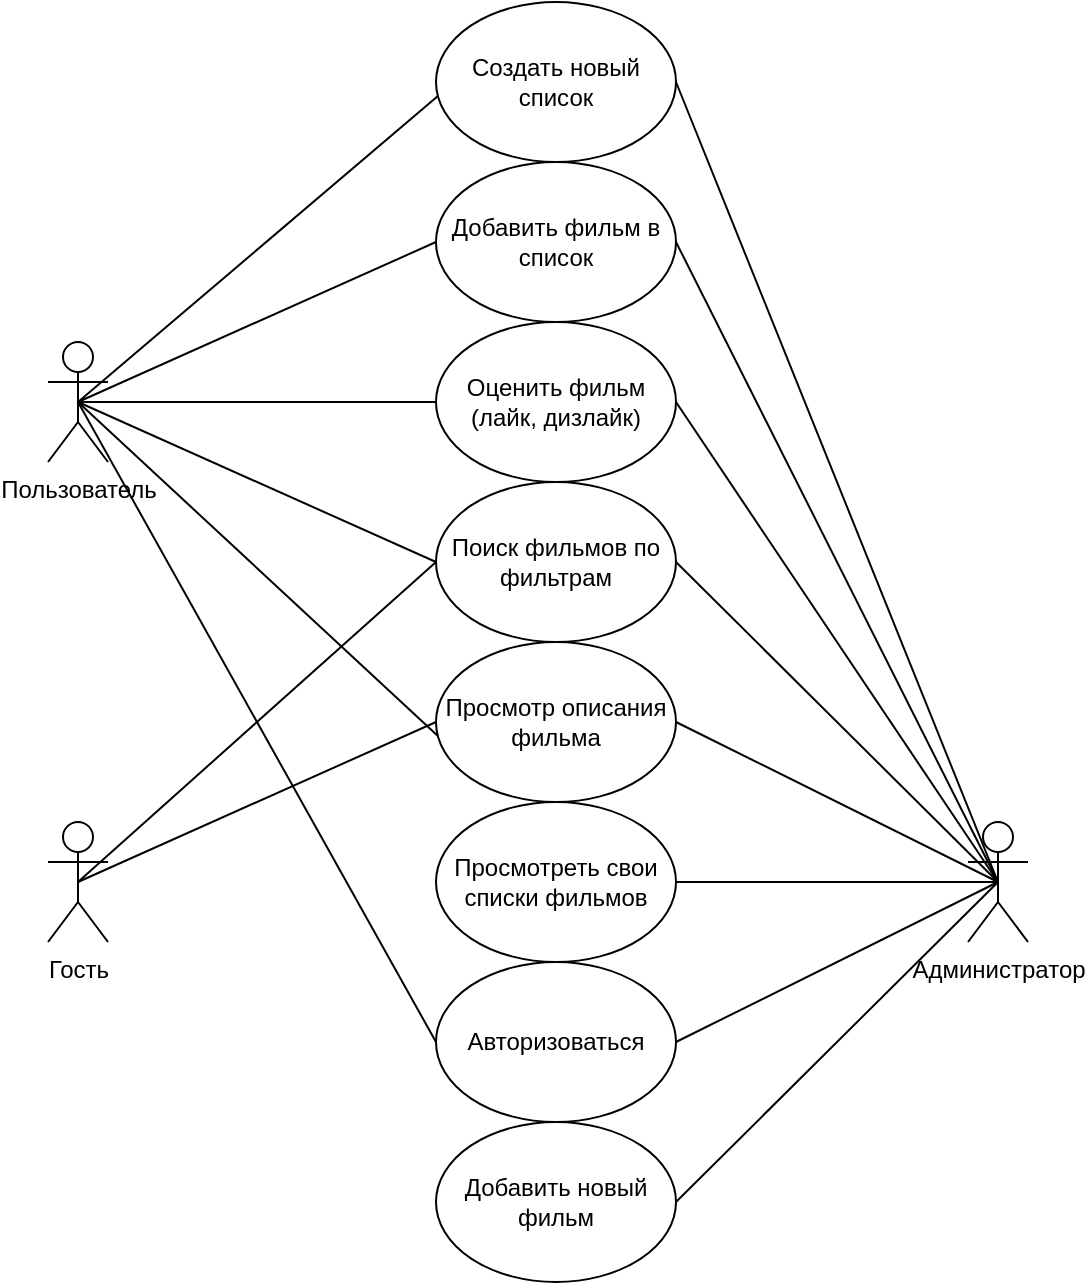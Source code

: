 <mxfile>
    <diagram name="Page-1" id="6Zsny5TVUw_zSJMXooYc">
        <mxGraphModel dx="715" dy="630" grid="1" gridSize="10" guides="1" tooltips="1" connect="1" arrows="1" fold="1" page="1" pageScale="1" pageWidth="827" pageHeight="1169" math="0" shadow="0">
            <root>
                <mxCell id="0"/>
                <mxCell id="1" parent="0"/>
                <mxCell id="3NqDK4qPoDdPuoxclEfX-12" style="rounded=0;orthogonalLoop=1;jettySize=auto;html=1;exitX=0.5;exitY=0.5;exitDx=0;exitDy=0;exitPerimeter=0;entryX=0.008;entryY=0.588;entryDx=0;entryDy=0;entryPerimeter=0;endArrow=none;endFill=0;" parent="1" source="3NqDK4qPoDdPuoxclEfX-1" target="3NqDK4qPoDdPuoxclEfX-5" edge="1">
                    <mxGeometry relative="1" as="geometry"/>
                </mxCell>
                <mxCell id="3NqDK4qPoDdPuoxclEfX-13" style="rounded=0;orthogonalLoop=1;jettySize=auto;html=1;exitX=0.5;exitY=0.5;exitDx=0;exitDy=0;exitPerimeter=0;entryX=0;entryY=0.5;entryDx=0;entryDy=0;endArrow=none;endFill=0;" parent="1" source="3NqDK4qPoDdPuoxclEfX-1" target="3NqDK4qPoDdPuoxclEfX-6" edge="1">
                    <mxGeometry relative="1" as="geometry"/>
                </mxCell>
                <mxCell id="3NqDK4qPoDdPuoxclEfX-14" style="rounded=0;orthogonalLoop=1;jettySize=auto;html=1;exitX=0.5;exitY=0.5;exitDx=0;exitDy=0;exitPerimeter=0;entryX=0;entryY=0.5;entryDx=0;entryDy=0;endArrow=none;endFill=0;" parent="1" source="3NqDK4qPoDdPuoxclEfX-1" target="3NqDK4qPoDdPuoxclEfX-7" edge="1">
                    <mxGeometry relative="1" as="geometry"/>
                </mxCell>
                <mxCell id="3NqDK4qPoDdPuoxclEfX-15" style="rounded=0;orthogonalLoop=1;jettySize=auto;html=1;exitX=0.5;exitY=0.5;exitDx=0;exitDy=0;exitPerimeter=0;entryX=0;entryY=0.5;entryDx=0;entryDy=0;endArrow=none;endFill=0;" parent="1" source="3NqDK4qPoDdPuoxclEfX-1" target="3NqDK4qPoDdPuoxclEfX-8" edge="1">
                    <mxGeometry relative="1" as="geometry"/>
                </mxCell>
                <mxCell id="3NqDK4qPoDdPuoxclEfX-16" style="rounded=0;orthogonalLoop=1;jettySize=auto;html=1;exitX=0.5;exitY=0.5;exitDx=0;exitDy=0;exitPerimeter=0;entryX=0.017;entryY=0.6;entryDx=0;entryDy=0;entryPerimeter=0;endArrow=none;endFill=0;" parent="1" source="3NqDK4qPoDdPuoxclEfX-1" target="3NqDK4qPoDdPuoxclEfX-9" edge="1">
                    <mxGeometry relative="1" as="geometry"/>
                </mxCell>
                <mxCell id="3NqDK4qPoDdPuoxclEfX-31" style="rounded=0;orthogonalLoop=1;jettySize=auto;html=1;exitX=0.5;exitY=0.5;exitDx=0;exitDy=0;exitPerimeter=0;entryX=0;entryY=0.5;entryDx=0;entryDy=0;endArrow=none;endFill=0;" parent="1" source="3NqDK4qPoDdPuoxclEfX-1" target="3NqDK4qPoDdPuoxclEfX-27" edge="1">
                    <mxGeometry relative="1" as="geometry"/>
                </mxCell>
                <mxCell id="3NqDK4qPoDdPuoxclEfX-1" value="Пользователь" style="shape=umlActor;verticalLabelPosition=bottom;verticalAlign=top;html=1;outlineConnect=0;" parent="1" vertex="1">
                    <mxGeometry x="100" y="200" width="30" height="60" as="geometry"/>
                </mxCell>
                <mxCell id="3NqDK4qPoDdPuoxclEfX-22" style="rounded=0;orthogonalLoop=1;jettySize=auto;html=1;exitX=0.5;exitY=0.5;exitDx=0;exitDy=0;exitPerimeter=0;entryX=0;entryY=0.5;entryDx=0;entryDy=0;endArrow=none;endFill=0;" parent="1" source="3NqDK4qPoDdPuoxclEfX-2" target="3NqDK4qPoDdPuoxclEfX-9" edge="1">
                    <mxGeometry relative="1" as="geometry"/>
                </mxCell>
                <mxCell id="3NqDK4qPoDdPuoxclEfX-36" style="rounded=0;orthogonalLoop=1;jettySize=auto;html=1;exitX=0.5;exitY=0.5;exitDx=0;exitDy=0;exitPerimeter=0;entryX=0;entryY=0.5;entryDx=0;entryDy=0;endArrow=none;endFill=0;" parent="1" source="3NqDK4qPoDdPuoxclEfX-2" target="3NqDK4qPoDdPuoxclEfX-8" edge="1">
                    <mxGeometry relative="1" as="geometry"/>
                </mxCell>
                <mxCell id="3NqDK4qPoDdPuoxclEfX-2" value="Гость" style="shape=umlActor;verticalLabelPosition=bottom;verticalAlign=top;html=1;outlineConnect=0;" parent="1" vertex="1">
                    <mxGeometry x="100" y="440" width="30" height="60" as="geometry"/>
                </mxCell>
                <mxCell id="3NqDK4qPoDdPuoxclEfX-25" style="rounded=0;orthogonalLoop=1;jettySize=auto;html=1;exitX=0.5;exitY=0.5;exitDx=0;exitDy=0;exitPerimeter=0;entryX=1;entryY=0.5;entryDx=0;entryDy=0;endArrow=none;endFill=0;" parent="1" source="3NqDK4qPoDdPuoxclEfX-3" target="3NqDK4qPoDdPuoxclEfX-4" edge="1">
                    <mxGeometry relative="1" as="geometry"/>
                </mxCell>
                <mxCell id="3NqDK4qPoDdPuoxclEfX-32" style="rounded=0;orthogonalLoop=1;jettySize=auto;html=1;exitX=0.5;exitY=0.5;exitDx=0;exitDy=0;exitPerimeter=0;entryX=1;entryY=0.5;entryDx=0;entryDy=0;endArrow=none;endFill=0;" parent="1" source="3NqDK4qPoDdPuoxclEfX-3" target="3NqDK4qPoDdPuoxclEfX-27" edge="1">
                    <mxGeometry relative="1" as="geometry"/>
                </mxCell>
                <mxCell id="3NqDK4qPoDdPuoxclEfX-33" style="rounded=0;orthogonalLoop=1;jettySize=auto;html=1;exitX=0.5;exitY=0.5;exitDx=0;exitDy=0;exitPerimeter=0;entryX=1;entryY=0.5;entryDx=0;entryDy=0;endArrow=none;endFill=0;" parent="1" source="3NqDK4qPoDdPuoxclEfX-3" target="3NqDK4qPoDdPuoxclEfX-28" edge="1">
                    <mxGeometry relative="1" as="geometry"/>
                </mxCell>
                <mxCell id="3NqDK4qPoDdPuoxclEfX-34" style="rounded=0;orthogonalLoop=1;jettySize=auto;html=1;exitX=0.5;exitY=0.5;exitDx=0;exitDy=0;exitPerimeter=0;entryX=1;entryY=0.5;entryDx=0;entryDy=0;endArrow=none;endFill=0;" parent="1" source="3NqDK4qPoDdPuoxclEfX-3" target="3NqDK4qPoDdPuoxclEfX-9" edge="1">
                    <mxGeometry relative="1" as="geometry"/>
                </mxCell>
                <mxCell id="3NqDK4qPoDdPuoxclEfX-35" style="rounded=0;orthogonalLoop=1;jettySize=auto;html=1;exitX=0.5;exitY=0.5;exitDx=0;exitDy=0;exitPerimeter=0;entryX=1;entryY=0.5;entryDx=0;entryDy=0;endArrow=none;endFill=0;" parent="1" source="3NqDK4qPoDdPuoxclEfX-3" target="3NqDK4qPoDdPuoxclEfX-8" edge="1">
                    <mxGeometry relative="1" as="geometry"/>
                </mxCell>
                <mxCell id="3NqDK4qPoDdPuoxclEfX-37" style="rounded=0;orthogonalLoop=1;jettySize=auto;html=1;exitX=0.5;exitY=0.5;exitDx=0;exitDy=0;exitPerimeter=0;entryX=1;entryY=0.5;entryDx=0;entryDy=0;endArrow=none;endFill=0;" parent="1" source="3NqDK4qPoDdPuoxclEfX-3" target="3NqDK4qPoDdPuoxclEfX-7" edge="1">
                    <mxGeometry relative="1" as="geometry"/>
                </mxCell>
                <mxCell id="3NqDK4qPoDdPuoxclEfX-38" style="rounded=0;orthogonalLoop=1;jettySize=auto;html=1;exitX=0.5;exitY=0.5;exitDx=0;exitDy=0;exitPerimeter=0;entryX=1;entryY=0.5;entryDx=0;entryDy=0;endArrow=none;endFill=0;" parent="1" source="3NqDK4qPoDdPuoxclEfX-3" target="3NqDK4qPoDdPuoxclEfX-6" edge="1">
                    <mxGeometry relative="1" as="geometry">
                        <mxPoint x="450" y="210" as="targetPoint"/>
                    </mxGeometry>
                </mxCell>
                <mxCell id="3NqDK4qPoDdPuoxclEfX-39" style="rounded=0;orthogonalLoop=1;jettySize=auto;html=1;exitX=0.5;exitY=0.5;exitDx=0;exitDy=0;exitPerimeter=0;entryX=1;entryY=0.5;entryDx=0;entryDy=0;endArrow=none;endFill=0;" parent="1" source="3NqDK4qPoDdPuoxclEfX-3" target="3NqDK4qPoDdPuoxclEfX-5" edge="1">
                    <mxGeometry relative="1" as="geometry"/>
                </mxCell>
                <mxCell id="3NqDK4qPoDdPuoxclEfX-3" value="Администратор" style="shape=umlActor;verticalLabelPosition=bottom;verticalAlign=top;html=1;outlineConnect=0;" parent="1" vertex="1">
                    <mxGeometry x="560" y="440" width="30" height="60" as="geometry"/>
                </mxCell>
                <mxCell id="3NqDK4qPoDdPuoxclEfX-4" value="Добавить новый фильм" style="ellipse;whiteSpace=wrap;html=1;" parent="1" vertex="1">
                    <mxGeometry x="294" y="590" width="120" height="80" as="geometry"/>
                </mxCell>
                <mxCell id="3NqDK4qPoDdPuoxclEfX-5" value="Создать новый список" style="ellipse;whiteSpace=wrap;html=1;" parent="1" vertex="1">
                    <mxGeometry x="294" y="30" width="120" height="80" as="geometry"/>
                </mxCell>
                <mxCell id="3NqDK4qPoDdPuoxclEfX-6" value="Добавить фильм в список" style="ellipse;whiteSpace=wrap;html=1;" parent="1" vertex="1">
                    <mxGeometry x="294" y="110" width="120" height="80" as="geometry"/>
                </mxCell>
                <mxCell id="3NqDK4qPoDdPuoxclEfX-7" value="&lt;div&gt;Оценить фильм&lt;/div&gt;&lt;div&gt;(лайк, дизлайк)&lt;br&gt;&lt;/div&gt;" style="ellipse;whiteSpace=wrap;html=1;" parent="1" vertex="1">
                    <mxGeometry x="294" y="190" width="120" height="80" as="geometry"/>
                </mxCell>
                <mxCell id="3NqDK4qPoDdPuoxclEfX-8" value="Поиск фильмов по фильтрам" style="ellipse;whiteSpace=wrap;html=1;" parent="1" vertex="1">
                    <mxGeometry x="294" y="270" width="120" height="80" as="geometry"/>
                </mxCell>
                <mxCell id="3NqDK4qPoDdPuoxclEfX-9" value="Просмотр описания фильма" style="ellipse;whiteSpace=wrap;html=1;" parent="1" vertex="1">
                    <mxGeometry x="294" y="350" width="120" height="80" as="geometry"/>
                </mxCell>
                <mxCell id="3NqDK4qPoDdPuoxclEfX-27" value="Авторизоваться" style="ellipse;whiteSpace=wrap;html=1;" parent="1" vertex="1">
                    <mxGeometry x="294" y="510" width="120" height="80" as="geometry"/>
                </mxCell>
                <mxCell id="3NqDK4qPoDdPuoxclEfX-28" value="Просмотреть свои списки фильмов" style="ellipse;whiteSpace=wrap;html=1;" parent="1" vertex="1">
                    <mxGeometry x="294" y="430" width="120" height="80" as="geometry"/>
                </mxCell>
            </root>
        </mxGraphModel>
    </diagram>
</mxfile>